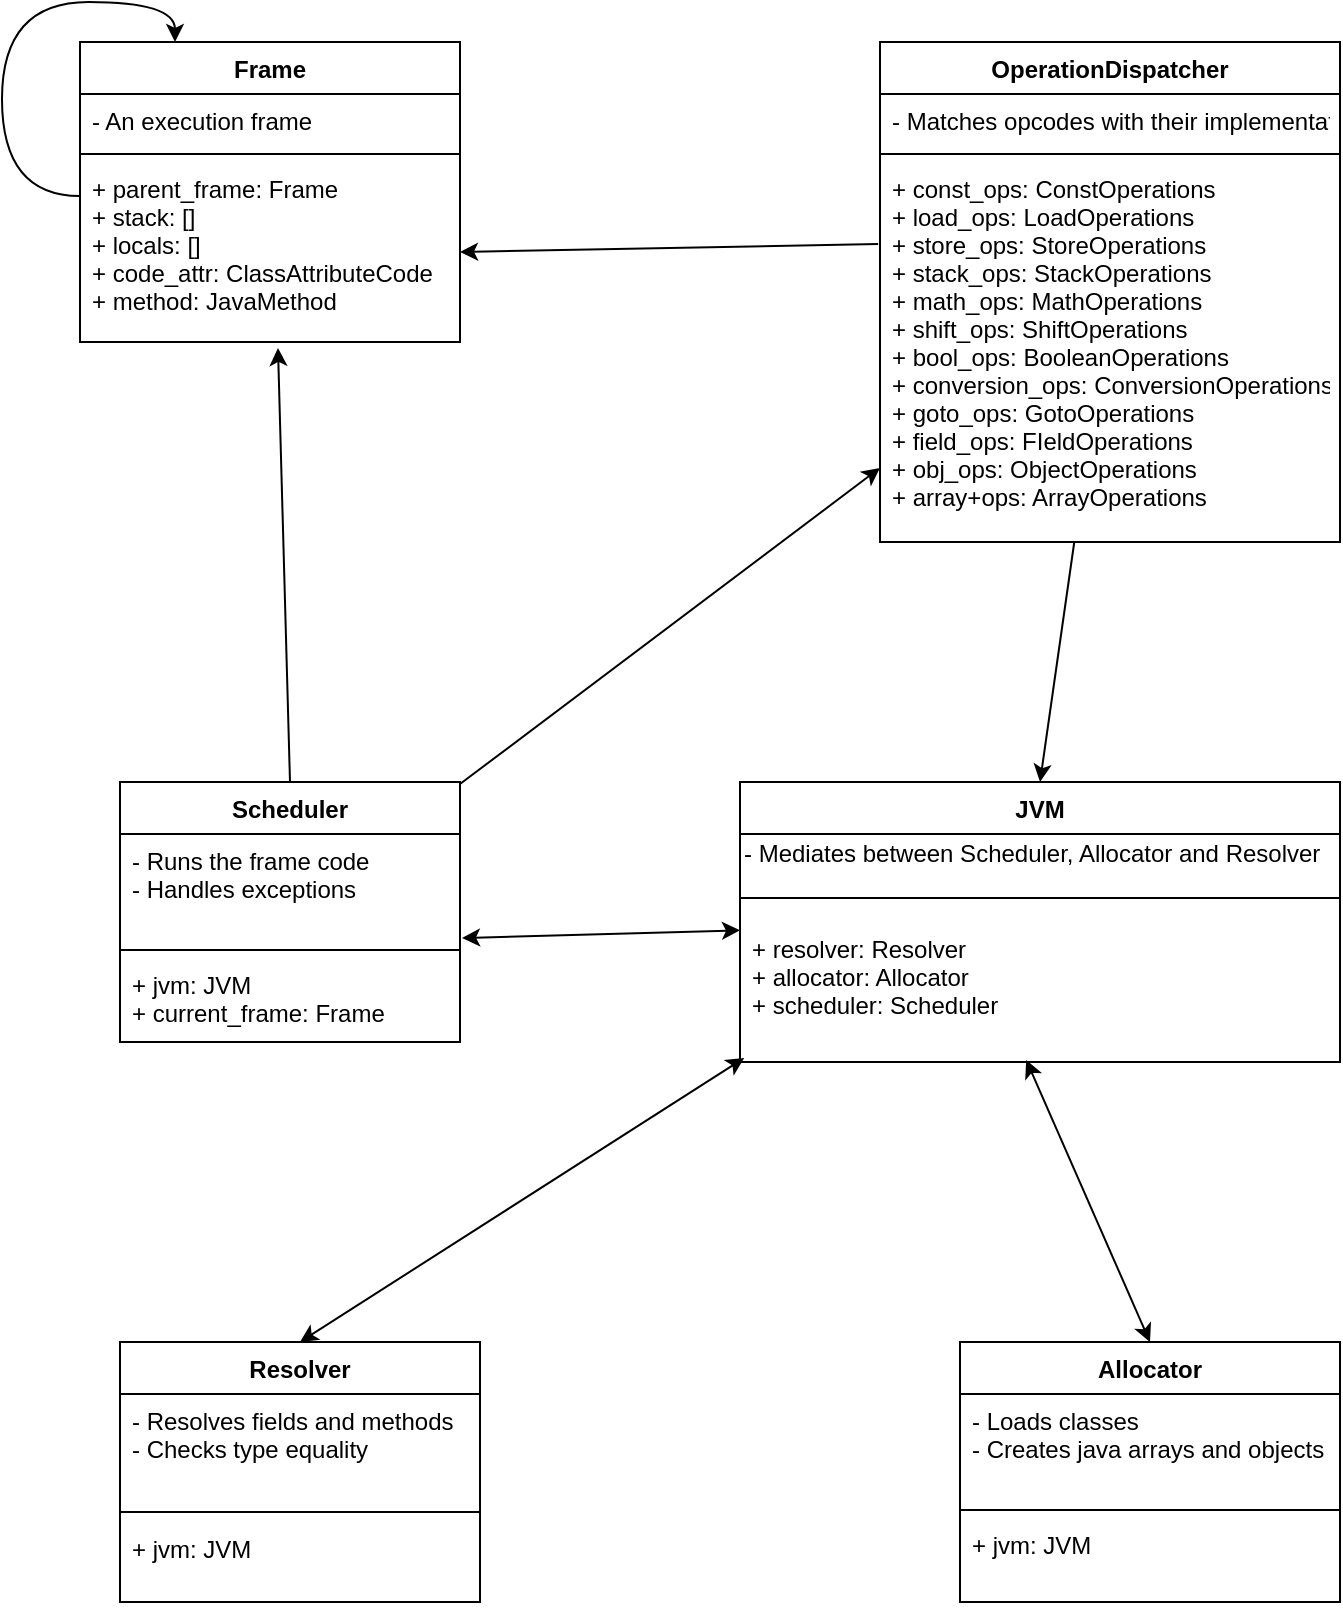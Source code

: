 <mxfile>
    <diagram id="6RCa0clWe14tB8-T15rd" name="Page-1">
        <mxGraphModel dx="577" dy="495" grid="1" gridSize="10" guides="1" tooltips="1" connect="1" arrows="1" fold="1" page="1" pageScale="1" pageWidth="827" pageHeight="1169" math="0" shadow="0">
            <root>
                <mxCell id="0"/>
                <mxCell id="1" parent="0"/>
                <mxCell id="16" style="rounded=0;orthogonalLoop=1;jettySize=auto;html=1;startArrow=classic;startFill=1;entryX=0.5;entryY=0;entryDx=0;entryDy=0;exitX=0.477;exitY=0.986;exitDx=0;exitDy=0;exitPerimeter=0;" parent="1" source="5" target="12" edge="1">
                    <mxGeometry relative="1" as="geometry"/>
                </mxCell>
                <mxCell id="25" style="rounded=0;orthogonalLoop=1;jettySize=auto;html=1;entryX=0.5;entryY=0;entryDx=0;entryDy=0;startArrow=classic;startFill=1;exitX=0.007;exitY=0.971;exitDx=0;exitDy=0;exitPerimeter=0;" parent="1" source="5" target="21" edge="1">
                    <mxGeometry relative="1" as="geometry"/>
                </mxCell>
                <mxCell id="30" style="rounded=0;orthogonalLoop=1;jettySize=auto;html=1;entryX=1.006;entryY=0.963;entryDx=0;entryDy=0;entryPerimeter=0;startArrow=classic;startFill=1;" parent="1" source="2" target="27" edge="1">
                    <mxGeometry relative="1" as="geometry"/>
                </mxCell>
                <mxCell id="2" value="JVM" style="swimlane;fontStyle=1;align=center;verticalAlign=top;childLayout=stackLayout;horizontal=1;startSize=26;horizontalStack=0;resizeParent=1;resizeParentMax=0;resizeLast=0;collapsible=1;marginBottom=0;" parent="1" vertex="1">
                    <mxGeometry x="460" y="730" width="300" height="140" as="geometry"/>
                </mxCell>
                <mxCell id="11" value="- Mediates between Scheduler, Allocator and Resolver" style="text;html=1;align=left;verticalAlign=middle;resizable=0;points=[];autosize=1;" parent="2" vertex="1">
                    <mxGeometry y="26" width="300" height="20" as="geometry"/>
                </mxCell>
                <mxCell id="4" value="" style="line;strokeWidth=1;fillColor=none;align=left;verticalAlign=middle;spacingTop=-1;spacingLeft=3;spacingRight=3;rotatable=0;labelPosition=right;points=[];portConstraint=eastwest;" parent="2" vertex="1">
                    <mxGeometry y="46" width="300" height="24" as="geometry"/>
                </mxCell>
                <mxCell id="5" value="+ resolver: Resolver&#10;+ allocator: Allocator&#10;+ scheduler: Scheduler" style="text;strokeColor=none;fillColor=none;align=left;verticalAlign=top;spacingLeft=4;spacingRight=4;overflow=hidden;rotatable=0;points=[[0,0.5],[1,0.5]];portConstraint=eastwest;" parent="2" vertex="1">
                    <mxGeometry y="70" width="300" height="70" as="geometry"/>
                </mxCell>
                <mxCell id="12" value="Allocator" style="swimlane;fontStyle=1;align=center;verticalAlign=top;childLayout=stackLayout;horizontal=1;startSize=26;horizontalStack=0;resizeParent=1;resizeParentMax=0;resizeLast=0;collapsible=1;marginBottom=0;" parent="1" vertex="1">
                    <mxGeometry x="570" y="1010" width="190" height="130" as="geometry"/>
                </mxCell>
                <mxCell id="13" value="- Loads classes&#10;- Creates java arrays and objects" style="text;strokeColor=none;fillColor=none;align=left;verticalAlign=top;spacingLeft=4;spacingRight=4;overflow=hidden;rotatable=0;points=[[0,0.5],[1,0.5]];portConstraint=eastwest;" parent="12" vertex="1">
                    <mxGeometry y="26" width="190" height="54" as="geometry"/>
                </mxCell>
                <mxCell id="14" value="" style="line;strokeWidth=1;fillColor=none;align=left;verticalAlign=middle;spacingTop=-1;spacingLeft=3;spacingRight=3;rotatable=0;labelPosition=right;points=[];portConstraint=eastwest;" parent="12" vertex="1">
                    <mxGeometry y="80" width="190" height="8" as="geometry"/>
                </mxCell>
                <mxCell id="15" value="+ jvm: JVM" style="text;strokeColor=none;fillColor=none;align=left;verticalAlign=top;spacingLeft=4;spacingRight=4;overflow=hidden;rotatable=0;points=[[0,0.5],[1,0.5]];portConstraint=eastwest;" parent="12" vertex="1">
                    <mxGeometry y="88" width="190" height="42" as="geometry"/>
                </mxCell>
                <mxCell id="21" value="Resolver" style="swimlane;fontStyle=1;align=center;verticalAlign=top;childLayout=stackLayout;horizontal=1;startSize=26;horizontalStack=0;resizeParent=1;resizeParentMax=0;resizeLast=0;collapsible=1;marginBottom=0;" parent="1" vertex="1">
                    <mxGeometry x="150" y="1010" width="180" height="130" as="geometry"/>
                </mxCell>
                <mxCell id="22" value="- Resolves fields and methods&#10;- Checks type equality" style="text;strokeColor=none;fillColor=none;align=left;verticalAlign=top;spacingLeft=4;spacingRight=4;overflow=hidden;rotatable=0;points=[[0,0.5],[1,0.5]];portConstraint=eastwest;" parent="21" vertex="1">
                    <mxGeometry y="26" width="180" height="54" as="geometry"/>
                </mxCell>
                <mxCell id="23" value="" style="line;strokeWidth=1;fillColor=none;align=left;verticalAlign=middle;spacingTop=-1;spacingLeft=3;spacingRight=3;rotatable=0;labelPosition=right;points=[];portConstraint=eastwest;" parent="21" vertex="1">
                    <mxGeometry y="80" width="180" height="10" as="geometry"/>
                </mxCell>
                <mxCell id="24" value="+ jvm: JVM" style="text;strokeColor=none;fillColor=none;align=left;verticalAlign=top;spacingLeft=4;spacingRight=4;overflow=hidden;rotatable=0;points=[[0,0.5],[1,0.5]];portConstraint=eastwest;" parent="21" vertex="1">
                    <mxGeometry y="90" width="180" height="40" as="geometry"/>
                </mxCell>
                <mxCell id="35" style="edgeStyle=none;rounded=0;orthogonalLoop=1;jettySize=auto;html=1;exitX=0.5;exitY=0;exitDx=0;exitDy=0;startArrow=none;startFill=0;entryX=0.521;entryY=1.033;entryDx=0;entryDy=0;entryPerimeter=0;" parent="1" source="26" target="34" edge="1">
                    <mxGeometry relative="1" as="geometry">
                        <mxPoint x="308" y="260" as="targetPoint"/>
                    </mxGeometry>
                </mxCell>
                <mxCell id="51" style="rounded=0;orthogonalLoop=1;jettySize=auto;html=1;entryX=0;entryY=0.805;entryDx=0;entryDy=0;entryPerimeter=0;" parent="1" source="26" target="45" edge="1">
                    <mxGeometry relative="1" as="geometry">
                        <mxPoint x="685" y="710" as="targetPoint"/>
                    </mxGeometry>
                </mxCell>
                <mxCell id="26" value="Scheduler" style="swimlane;fontStyle=1;align=center;verticalAlign=top;childLayout=stackLayout;horizontal=1;startSize=26;horizontalStack=0;resizeParent=1;resizeParentMax=0;resizeLast=0;collapsible=1;marginBottom=0;" parent="1" vertex="1">
                    <mxGeometry x="150" y="730" width="170" height="130" as="geometry"/>
                </mxCell>
                <mxCell id="27" value="- Runs the frame code&#10;- Handles exceptions&#10;" style="text;strokeColor=none;fillColor=none;align=left;verticalAlign=top;spacingLeft=4;spacingRight=4;overflow=hidden;rotatable=0;points=[[0,0.5],[1,0.5]];portConstraint=eastwest;" parent="26" vertex="1">
                    <mxGeometry y="26" width="170" height="54" as="geometry"/>
                </mxCell>
                <mxCell id="28" value="" style="line;strokeWidth=1;fillColor=none;align=left;verticalAlign=middle;spacingTop=-1;spacingLeft=3;spacingRight=3;rotatable=0;labelPosition=right;points=[];portConstraint=eastwest;" parent="26" vertex="1">
                    <mxGeometry y="80" width="170" height="8" as="geometry"/>
                </mxCell>
                <mxCell id="29" value="+ jvm: JVM&#10;+ current_frame: Frame" style="text;strokeColor=none;fillColor=none;align=left;verticalAlign=top;spacingLeft=4;spacingRight=4;overflow=hidden;rotatable=0;points=[[0,0.5],[1,0.5]];portConstraint=eastwest;" parent="26" vertex="1">
                    <mxGeometry y="88" width="170" height="42" as="geometry"/>
                </mxCell>
                <mxCell id="31" value="Frame" style="swimlane;fontStyle=1;align=center;verticalAlign=top;childLayout=stackLayout;horizontal=1;startSize=26;horizontalStack=0;resizeParent=1;resizeParentMax=0;resizeLast=0;collapsible=1;marginBottom=0;" parent="1" vertex="1">
                    <mxGeometry x="130" y="360" width="190" height="150" as="geometry"/>
                </mxCell>
                <mxCell id="32" value="- An execution frame" style="text;strokeColor=none;fillColor=none;align=left;verticalAlign=top;spacingLeft=4;spacingRight=4;overflow=hidden;rotatable=0;points=[[0,0.5],[1,0.5]];portConstraint=eastwest;" parent="31" vertex="1">
                    <mxGeometry y="26" width="190" height="26" as="geometry"/>
                </mxCell>
                <mxCell id="33" value="" style="line;strokeWidth=1;fillColor=none;align=left;verticalAlign=middle;spacingTop=-1;spacingLeft=3;spacingRight=3;rotatable=0;labelPosition=right;points=[];portConstraint=eastwest;" parent="31" vertex="1">
                    <mxGeometry y="52" width="190" height="8" as="geometry"/>
                </mxCell>
                <mxCell id="34" value="+ parent_frame: Frame&#10;+ stack: []&#10;+ locals: []&#10;+ code_attr: ClassAttributeCode&#10;+ method: JavaMethod&#10;" style="text;strokeColor=none;fillColor=none;align=left;verticalAlign=top;spacingLeft=4;spacingRight=4;overflow=hidden;rotatable=0;points=[[0,0.5],[1,0.5]];portConstraint=eastwest;" parent="31" vertex="1">
                    <mxGeometry y="60" width="190" height="90" as="geometry"/>
                </mxCell>
                <mxCell id="50" style="edgeStyle=orthogonalEdgeStyle;rounded=0;orthogonalLoop=1;jettySize=auto;html=1;startArrow=none;startFill=0;curved=1;entryX=0.25;entryY=0;entryDx=0;entryDy=0;exitX=0;exitY=0.189;exitDx=0;exitDy=0;exitPerimeter=0;" parent="31" source="34" target="31" edge="1">
                    <mxGeometry relative="1" as="geometry">
                        <mxPoint x="-109" y="20" as="targetPoint"/>
                        <Array as="points">
                            <mxPoint x="-39" y="77"/>
                            <mxPoint x="-39" y="-20"/>
                            <mxPoint x="48" y="-20"/>
                        </Array>
                    </mxGeometry>
                </mxCell>
                <mxCell id="47" style="edgeStyle=none;rounded=0;orthogonalLoop=1;jettySize=auto;html=1;entryX=0.5;entryY=0;entryDx=0;entryDy=0;startArrow=none;startFill=0;" parent="1" source="42" target="2" edge="1">
                    <mxGeometry relative="1" as="geometry"/>
                </mxCell>
                <mxCell id="42" value="OperationDispatcher" style="swimlane;fontStyle=1;align=center;verticalAlign=top;childLayout=stackLayout;horizontal=1;startSize=26;horizontalStack=0;resizeParent=1;resizeParentMax=0;resizeLast=0;collapsible=1;marginBottom=0;" parent="1" vertex="1">
                    <mxGeometry x="530" y="360" width="230" height="250" as="geometry"/>
                </mxCell>
                <mxCell id="43" value="- Matches opcodes with their implementation&#10;" style="text;strokeColor=none;fillColor=none;align=left;verticalAlign=top;spacingLeft=4;spacingRight=4;overflow=hidden;rotatable=0;points=[[0,0.5],[1,0.5]];portConstraint=eastwest;" parent="42" vertex="1">
                    <mxGeometry y="26" width="230" height="26" as="geometry"/>
                </mxCell>
                <mxCell id="44" value="" style="line;strokeWidth=1;fillColor=none;align=left;verticalAlign=middle;spacingTop=-1;spacingLeft=3;spacingRight=3;rotatable=0;labelPosition=right;points=[];portConstraint=eastwest;" parent="42" vertex="1">
                    <mxGeometry y="52" width="230" height="8" as="geometry"/>
                </mxCell>
                <mxCell id="45" value="+ const_ops: ConstOperations&#10;+ load_ops: LoadOperations&#10;+ store_ops: StoreOperations&#10;+ stack_ops: StackOperations&#10;+ math_ops: MathOperations&#10;+ shift_ops: ShiftOperations&#10;+ bool_ops: BooleanOperations&#10;+ conversion_ops: ConversionOperations&#10;+ goto_ops: GotoOperations&#10;+ field_ops: FIeldOperations&#10;+ obj_ops: ObjectOperations&#10;+ array+ops: ArrayOperations" style="text;strokeColor=none;fillColor=none;align=left;verticalAlign=top;spacingLeft=4;spacingRight=4;overflow=hidden;rotatable=0;points=[[0,0.5],[1,0.5]];portConstraint=eastwest;" parent="42" vertex="1">
                    <mxGeometry y="60" width="230" height="190" as="geometry"/>
                </mxCell>
                <mxCell id="48" style="edgeStyle=none;rounded=0;orthogonalLoop=1;jettySize=auto;html=1;entryX=1;entryY=0.5;entryDx=0;entryDy=0;startArrow=none;startFill=0;exitX=-0.004;exitY=0.216;exitDx=0;exitDy=0;exitPerimeter=0;" parent="1" source="45" target="34" edge="1">
                    <mxGeometry relative="1" as="geometry"/>
                </mxCell>
            </root>
        </mxGraphModel>
    </diagram>
</mxfile>